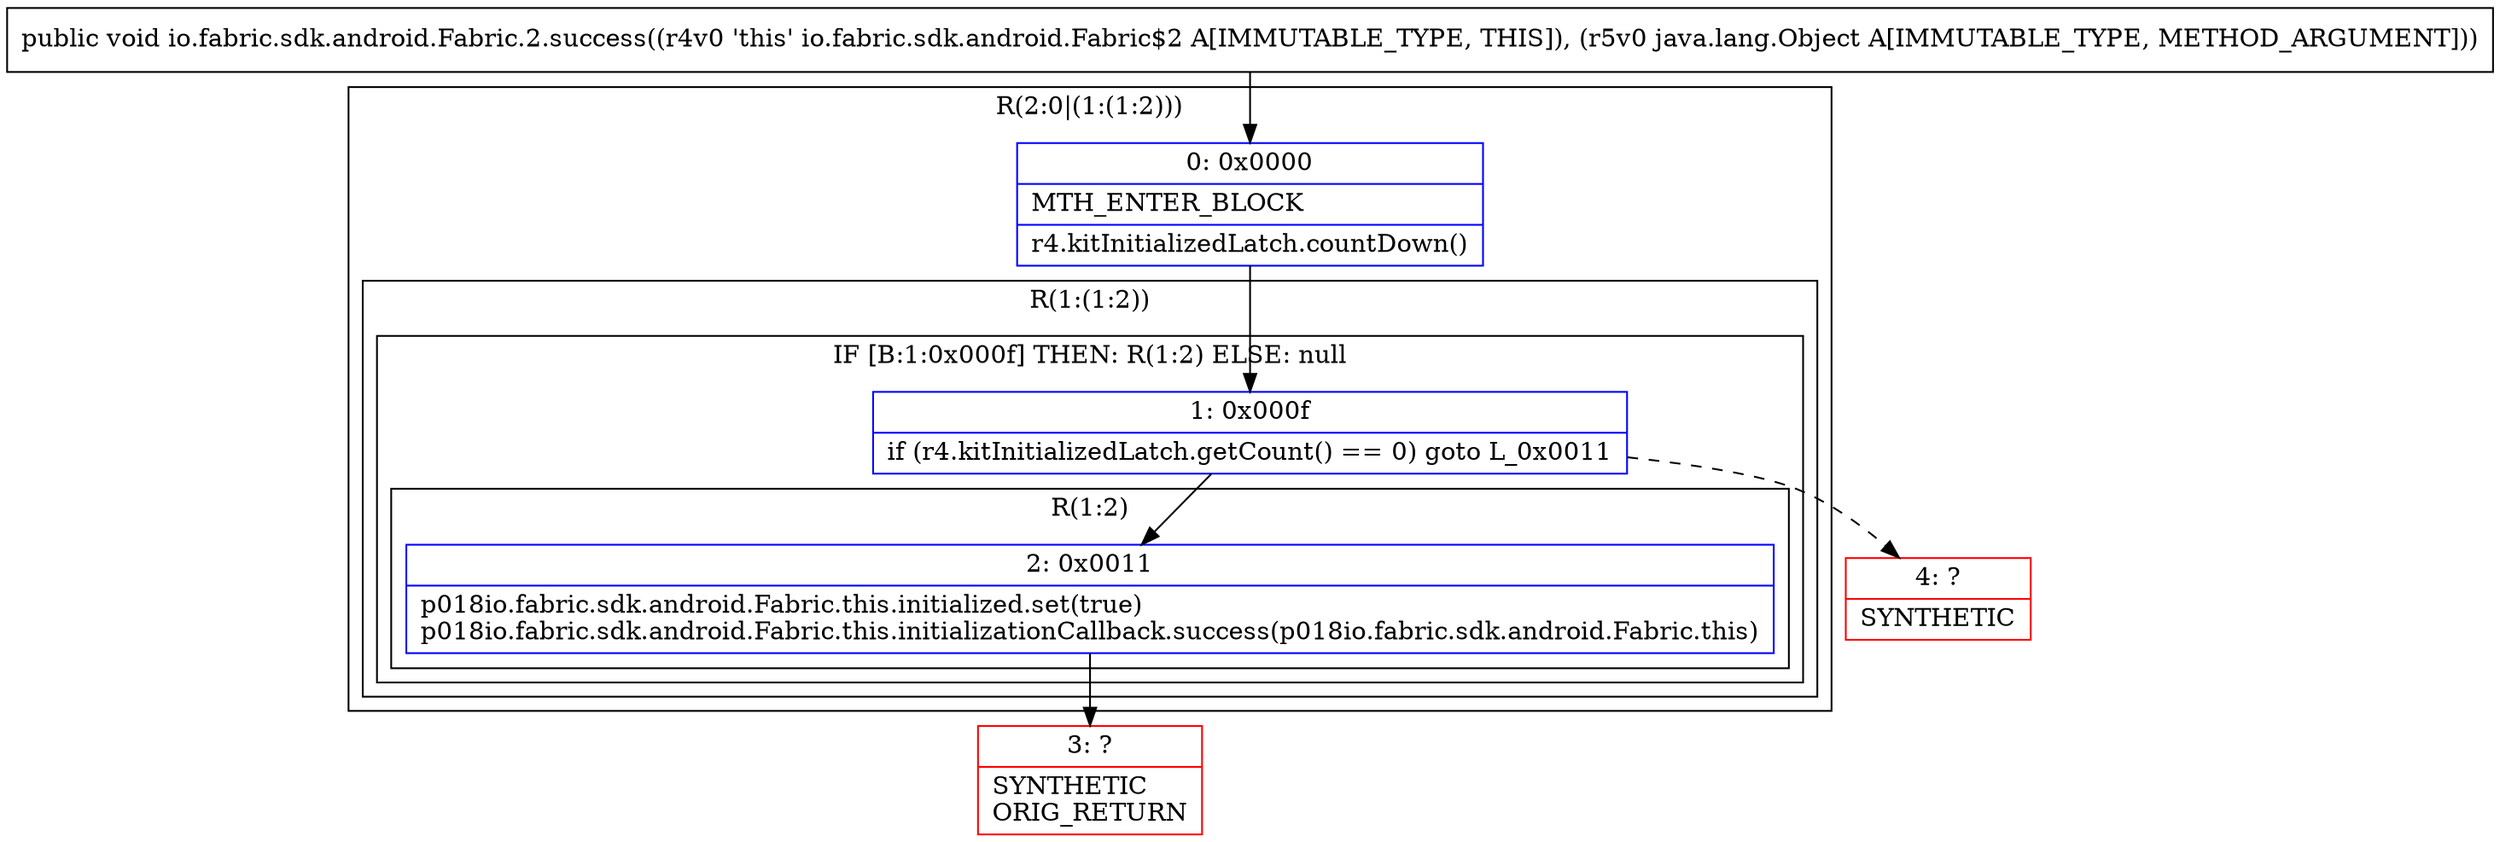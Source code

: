 digraph "CFG forio.fabric.sdk.android.Fabric.2.success(Ljava\/lang\/Object;)V" {
subgraph cluster_Region_86558436 {
label = "R(2:0|(1:(1:2)))";
node [shape=record,color=blue];
Node_0 [shape=record,label="{0\:\ 0x0000|MTH_ENTER_BLOCK\l|r4.kitInitializedLatch.countDown()\l}"];
subgraph cluster_Region_649063029 {
label = "R(1:(1:2))";
node [shape=record,color=blue];
subgraph cluster_IfRegion_1936363880 {
label = "IF [B:1:0x000f] THEN: R(1:2) ELSE: null";
node [shape=record,color=blue];
Node_1 [shape=record,label="{1\:\ 0x000f|if (r4.kitInitializedLatch.getCount() == 0) goto L_0x0011\l}"];
subgraph cluster_Region_1731942834 {
label = "R(1:2)";
node [shape=record,color=blue];
Node_2 [shape=record,label="{2\:\ 0x0011|p018io.fabric.sdk.android.Fabric.this.initialized.set(true)\lp018io.fabric.sdk.android.Fabric.this.initializationCallback.success(p018io.fabric.sdk.android.Fabric.this)\l}"];
}
}
}
}
Node_3 [shape=record,color=red,label="{3\:\ ?|SYNTHETIC\lORIG_RETURN\l}"];
Node_4 [shape=record,color=red,label="{4\:\ ?|SYNTHETIC\l}"];
MethodNode[shape=record,label="{public void io.fabric.sdk.android.Fabric.2.success((r4v0 'this' io.fabric.sdk.android.Fabric$2 A[IMMUTABLE_TYPE, THIS]), (r5v0 java.lang.Object A[IMMUTABLE_TYPE, METHOD_ARGUMENT])) }"];
MethodNode -> Node_0;
Node_0 -> Node_1;
Node_1 -> Node_2;
Node_1 -> Node_4[style=dashed];
Node_2 -> Node_3;
}

